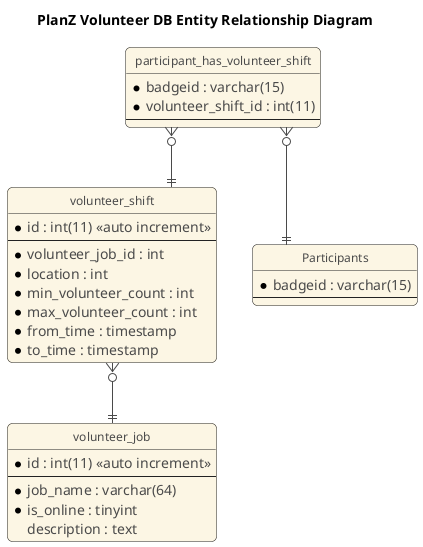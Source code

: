 @startuml volunteer_er_diagram
title PlanZ Volunteer DB Entity Relationship Diagram
'hide the spot
hide circle

'avoid problems with angled crows feet
skinparam linetype ortho

skinparam roundCorner 10

skinparam Arrow {
    Color #4a4a4a
    FontColor #4a4a4a
    FontSize 12
}

skinparam class {
    BorderColor #222222
    FontColor #222222
    BackgroundColor #fcf6e4
    FontSize 12
    AttributeFontColor #4a4a4a
}


entity volunteer_job {
* id : int(11) <<auto increment>>
--
* job_name : varchar(64)
* is_online : tinyint
  description : text
}

entity volunteer_shift {
* id : int(11) <<auto increment>>
--
* volunteer_job_id : int
* location : int
* min_volunteer_count : int
* max_volunteer_count : int
* from_time : timestamp
* to_time : timestamp
}

entity participant_has_volunteer_shift {
* badgeid : varchar(15)
* volunteer_shift_id : int(11)
--
}

entity Participants {
* badgeid : varchar(15)
--
}

volunteer_shift }o--|| volunteer_job
participant_has_volunteer_shift }o--|| volunteer_shift
participant_has_volunteer_shift }o--|| Participants


@enduml